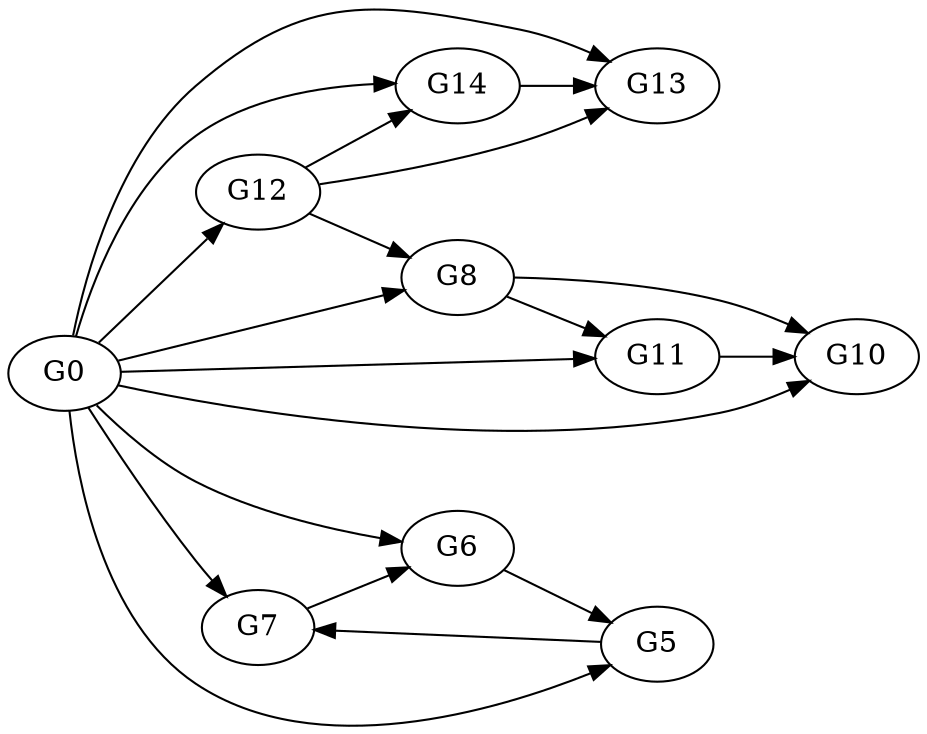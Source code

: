 digraph "Example_1" {
	rankdir=LR;
	"G14" [position="492,454"];
	"G13" [position="219,509"];
	"G12" [position="315,528"];
	"G0" [position="546,373"];
	"G11" [position="219,46"];
	"G10" [position="315,27"];
	"G8" [position="411,509"];
	"G7" [position="492,101"];
	"G6" [position="546,182"];
	"G5" [position="65,278"];
	"G11" -> "G10";
	"G12" -> "G13";
	"G12" -> "G8";
	"G12" -> "G14";
	"G14" -> "G13";
	"G0" -> "G10";
	"G0" -> "G11";
	"G0" -> "G12";
	"G0" -> "G13";
	"G5" -> "G7";
	"G0" -> "G7";
	"G0" -> "G8";
	"G6" -> "G5";
	"G8" -> "G11";
	"G7" -> "G6";
	"G8" -> "G10";
	"G0" -> "G5";
	"G0" -> "G6";
	"G0" -> "G14";
}